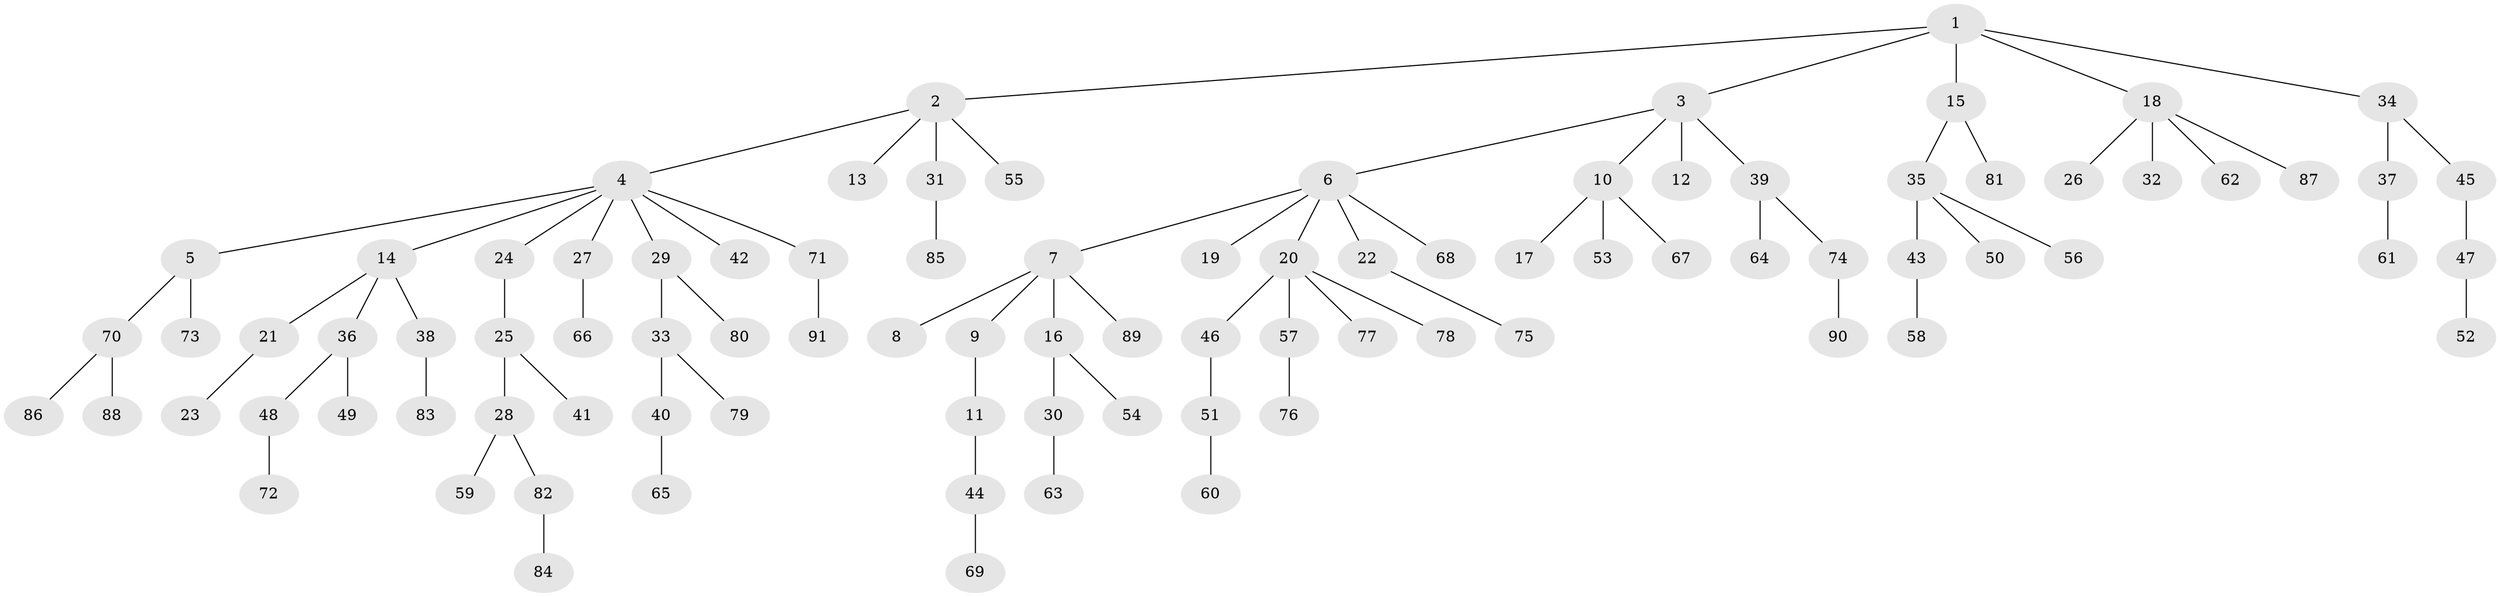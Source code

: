// coarse degree distribution, {8: 0.01694915254237288, 4: 0.0847457627118644, 9: 0.01694915254237288, 2: 0.2033898305084746, 6: 0.01694915254237288, 1: 0.5932203389830508, 3: 0.05084745762711865, 5: 0.01694915254237288}
// Generated by graph-tools (version 1.1) at 2025/52/02/27/25 19:52:13]
// undirected, 91 vertices, 90 edges
graph export_dot {
graph [start="1"]
  node [color=gray90,style=filled];
  1;
  2;
  3;
  4;
  5;
  6;
  7;
  8;
  9;
  10;
  11;
  12;
  13;
  14;
  15;
  16;
  17;
  18;
  19;
  20;
  21;
  22;
  23;
  24;
  25;
  26;
  27;
  28;
  29;
  30;
  31;
  32;
  33;
  34;
  35;
  36;
  37;
  38;
  39;
  40;
  41;
  42;
  43;
  44;
  45;
  46;
  47;
  48;
  49;
  50;
  51;
  52;
  53;
  54;
  55;
  56;
  57;
  58;
  59;
  60;
  61;
  62;
  63;
  64;
  65;
  66;
  67;
  68;
  69;
  70;
  71;
  72;
  73;
  74;
  75;
  76;
  77;
  78;
  79;
  80;
  81;
  82;
  83;
  84;
  85;
  86;
  87;
  88;
  89;
  90;
  91;
  1 -- 2;
  1 -- 3;
  1 -- 15;
  1 -- 18;
  1 -- 34;
  2 -- 4;
  2 -- 13;
  2 -- 31;
  2 -- 55;
  3 -- 6;
  3 -- 10;
  3 -- 12;
  3 -- 39;
  4 -- 5;
  4 -- 14;
  4 -- 24;
  4 -- 27;
  4 -- 29;
  4 -- 42;
  4 -- 71;
  5 -- 70;
  5 -- 73;
  6 -- 7;
  6 -- 19;
  6 -- 20;
  6 -- 22;
  6 -- 68;
  7 -- 8;
  7 -- 9;
  7 -- 16;
  7 -- 89;
  9 -- 11;
  10 -- 17;
  10 -- 53;
  10 -- 67;
  11 -- 44;
  14 -- 21;
  14 -- 36;
  14 -- 38;
  15 -- 35;
  15 -- 81;
  16 -- 30;
  16 -- 54;
  18 -- 26;
  18 -- 32;
  18 -- 62;
  18 -- 87;
  20 -- 46;
  20 -- 57;
  20 -- 77;
  20 -- 78;
  21 -- 23;
  22 -- 75;
  24 -- 25;
  25 -- 28;
  25 -- 41;
  27 -- 66;
  28 -- 59;
  28 -- 82;
  29 -- 33;
  29 -- 80;
  30 -- 63;
  31 -- 85;
  33 -- 40;
  33 -- 79;
  34 -- 37;
  34 -- 45;
  35 -- 43;
  35 -- 50;
  35 -- 56;
  36 -- 48;
  36 -- 49;
  37 -- 61;
  38 -- 83;
  39 -- 64;
  39 -- 74;
  40 -- 65;
  43 -- 58;
  44 -- 69;
  45 -- 47;
  46 -- 51;
  47 -- 52;
  48 -- 72;
  51 -- 60;
  57 -- 76;
  70 -- 86;
  70 -- 88;
  71 -- 91;
  74 -- 90;
  82 -- 84;
}
